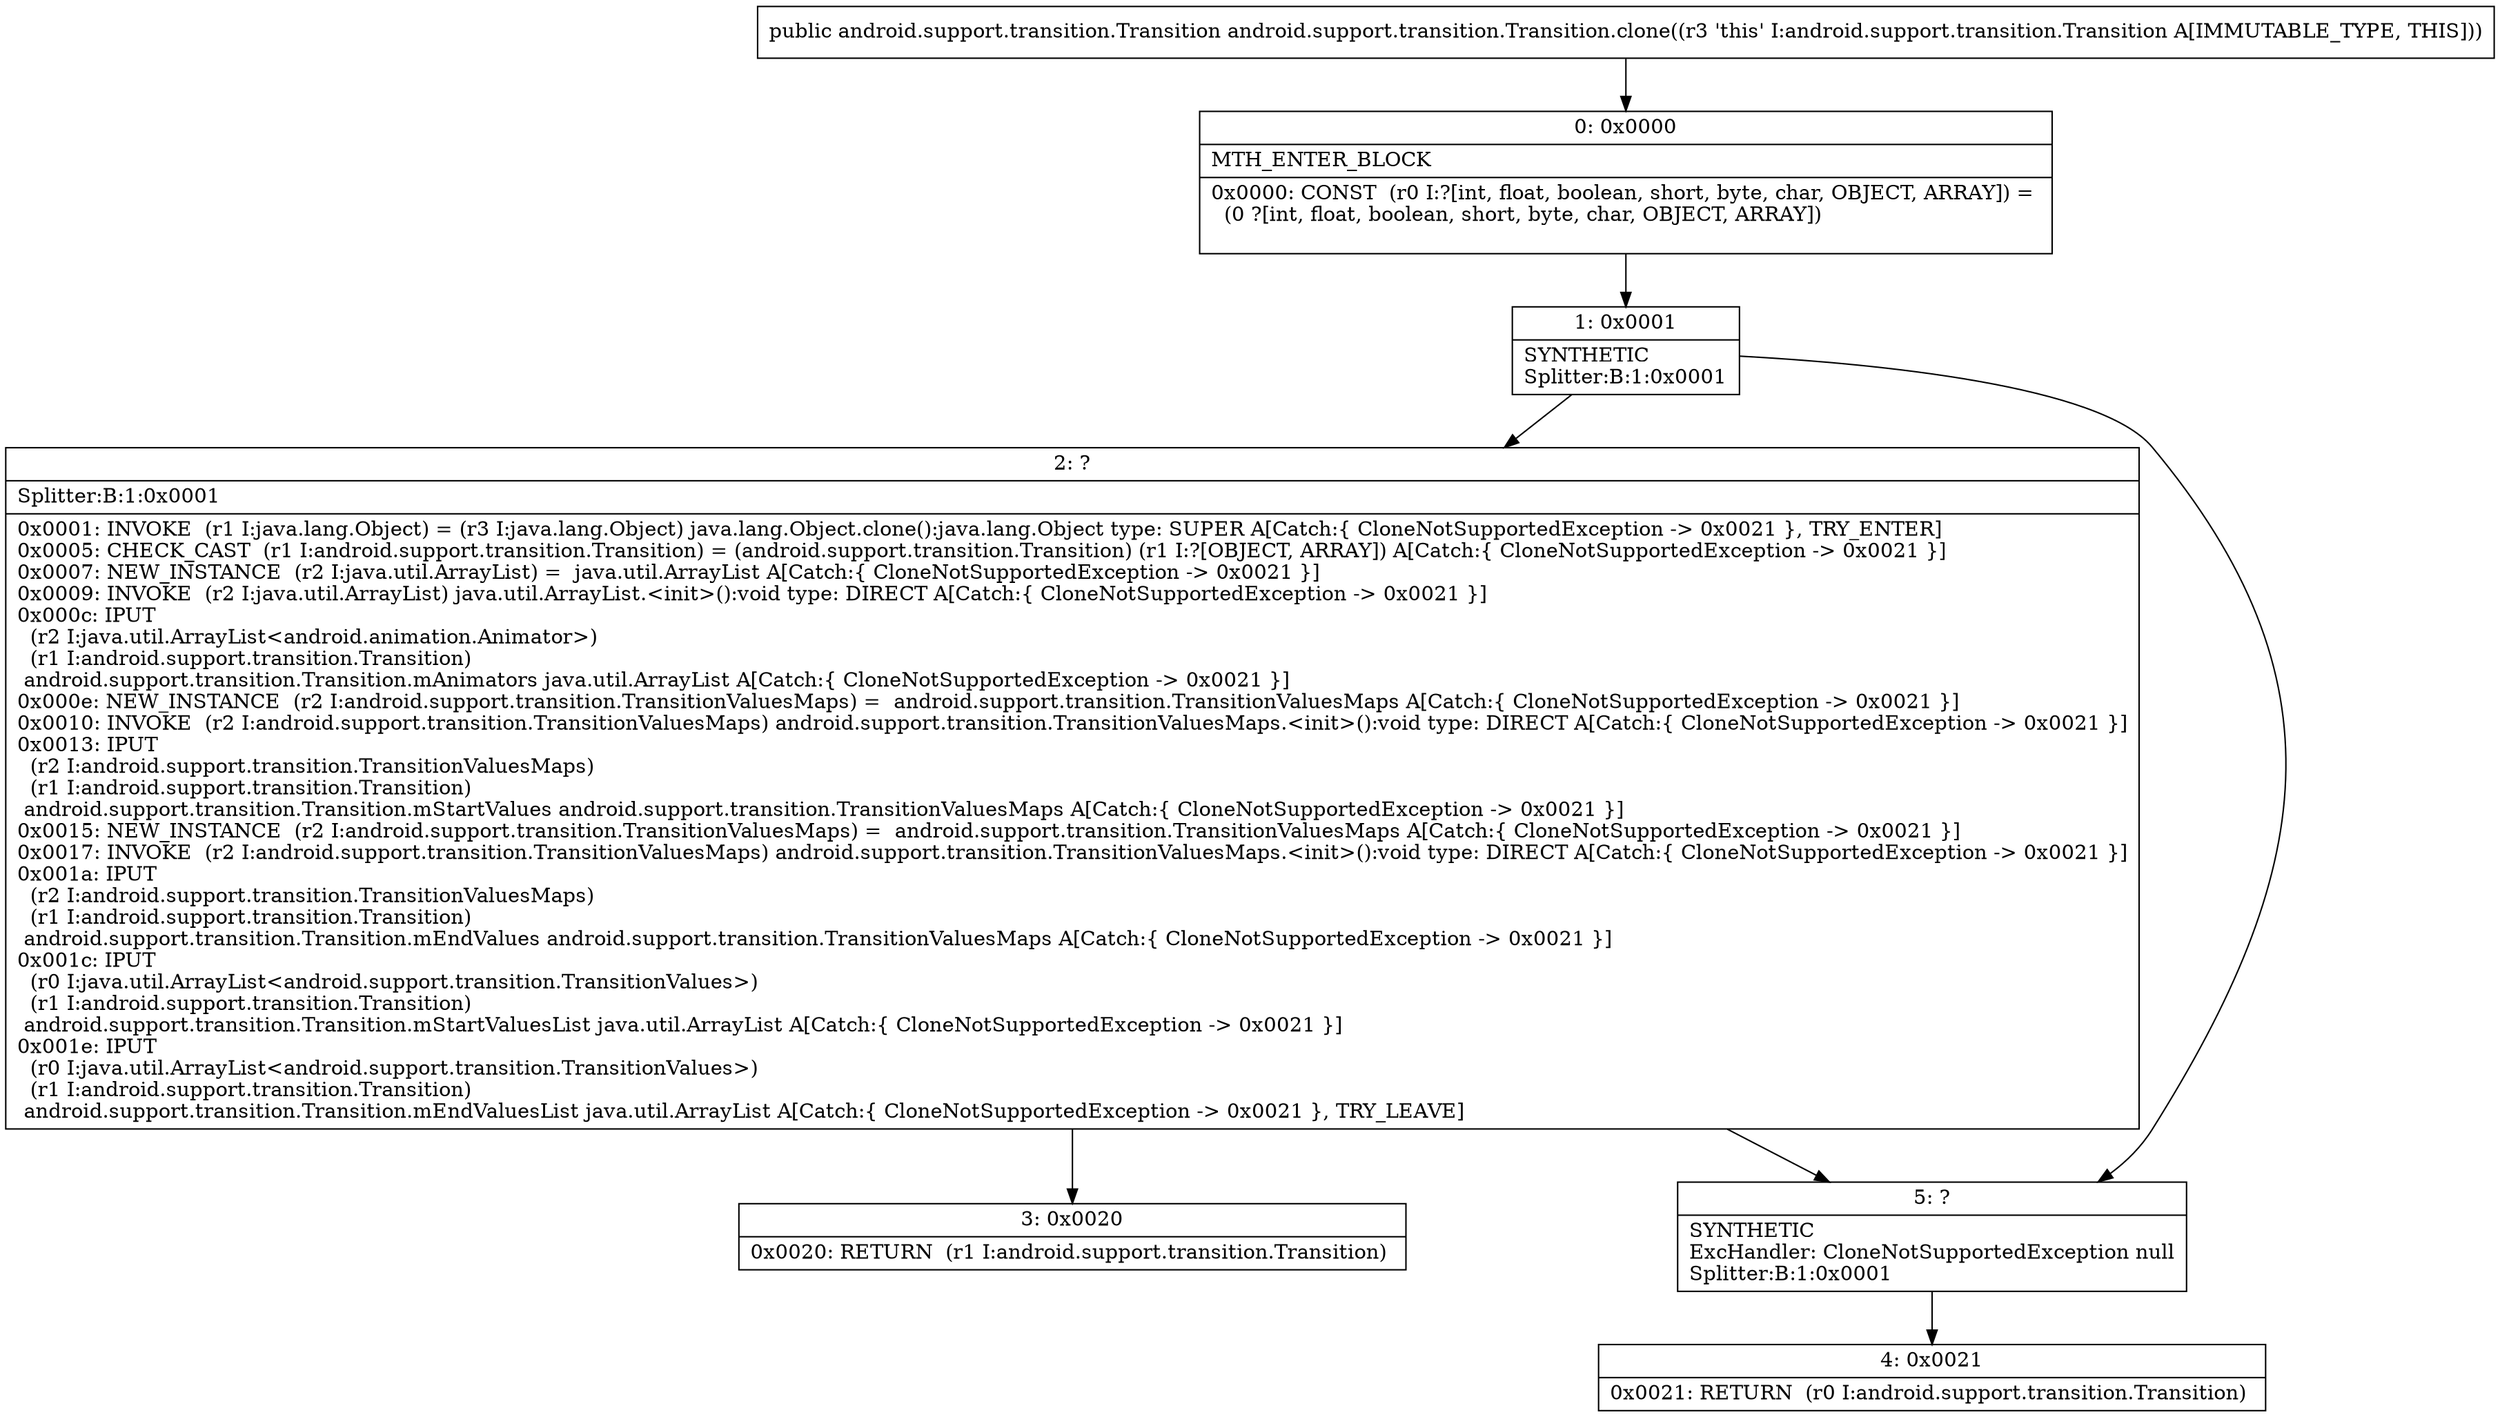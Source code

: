 digraph "CFG forandroid.support.transition.Transition.clone()Landroid\/support\/transition\/Transition;" {
Node_0 [shape=record,label="{0\:\ 0x0000|MTH_ENTER_BLOCK\l|0x0000: CONST  (r0 I:?[int, float, boolean, short, byte, char, OBJECT, ARRAY]) = \l  (0 ?[int, float, boolean, short, byte, char, OBJECT, ARRAY])\l \l}"];
Node_1 [shape=record,label="{1\:\ 0x0001|SYNTHETIC\lSplitter:B:1:0x0001\l}"];
Node_2 [shape=record,label="{2\:\ ?|Splitter:B:1:0x0001\l|0x0001: INVOKE  (r1 I:java.lang.Object) = (r3 I:java.lang.Object) java.lang.Object.clone():java.lang.Object type: SUPER A[Catch:\{ CloneNotSupportedException \-\> 0x0021 \}, TRY_ENTER]\l0x0005: CHECK_CAST  (r1 I:android.support.transition.Transition) = (android.support.transition.Transition) (r1 I:?[OBJECT, ARRAY]) A[Catch:\{ CloneNotSupportedException \-\> 0x0021 \}]\l0x0007: NEW_INSTANCE  (r2 I:java.util.ArrayList) =  java.util.ArrayList A[Catch:\{ CloneNotSupportedException \-\> 0x0021 \}]\l0x0009: INVOKE  (r2 I:java.util.ArrayList) java.util.ArrayList.\<init\>():void type: DIRECT A[Catch:\{ CloneNotSupportedException \-\> 0x0021 \}]\l0x000c: IPUT  \l  (r2 I:java.util.ArrayList\<android.animation.Animator\>)\l  (r1 I:android.support.transition.Transition)\l android.support.transition.Transition.mAnimators java.util.ArrayList A[Catch:\{ CloneNotSupportedException \-\> 0x0021 \}]\l0x000e: NEW_INSTANCE  (r2 I:android.support.transition.TransitionValuesMaps) =  android.support.transition.TransitionValuesMaps A[Catch:\{ CloneNotSupportedException \-\> 0x0021 \}]\l0x0010: INVOKE  (r2 I:android.support.transition.TransitionValuesMaps) android.support.transition.TransitionValuesMaps.\<init\>():void type: DIRECT A[Catch:\{ CloneNotSupportedException \-\> 0x0021 \}]\l0x0013: IPUT  \l  (r2 I:android.support.transition.TransitionValuesMaps)\l  (r1 I:android.support.transition.Transition)\l android.support.transition.Transition.mStartValues android.support.transition.TransitionValuesMaps A[Catch:\{ CloneNotSupportedException \-\> 0x0021 \}]\l0x0015: NEW_INSTANCE  (r2 I:android.support.transition.TransitionValuesMaps) =  android.support.transition.TransitionValuesMaps A[Catch:\{ CloneNotSupportedException \-\> 0x0021 \}]\l0x0017: INVOKE  (r2 I:android.support.transition.TransitionValuesMaps) android.support.transition.TransitionValuesMaps.\<init\>():void type: DIRECT A[Catch:\{ CloneNotSupportedException \-\> 0x0021 \}]\l0x001a: IPUT  \l  (r2 I:android.support.transition.TransitionValuesMaps)\l  (r1 I:android.support.transition.Transition)\l android.support.transition.Transition.mEndValues android.support.transition.TransitionValuesMaps A[Catch:\{ CloneNotSupportedException \-\> 0x0021 \}]\l0x001c: IPUT  \l  (r0 I:java.util.ArrayList\<android.support.transition.TransitionValues\>)\l  (r1 I:android.support.transition.Transition)\l android.support.transition.Transition.mStartValuesList java.util.ArrayList A[Catch:\{ CloneNotSupportedException \-\> 0x0021 \}]\l0x001e: IPUT  \l  (r0 I:java.util.ArrayList\<android.support.transition.TransitionValues\>)\l  (r1 I:android.support.transition.Transition)\l android.support.transition.Transition.mEndValuesList java.util.ArrayList A[Catch:\{ CloneNotSupportedException \-\> 0x0021 \}, TRY_LEAVE]\l}"];
Node_3 [shape=record,label="{3\:\ 0x0020|0x0020: RETURN  (r1 I:android.support.transition.Transition) \l}"];
Node_4 [shape=record,label="{4\:\ 0x0021|0x0021: RETURN  (r0 I:android.support.transition.Transition) \l}"];
Node_5 [shape=record,label="{5\:\ ?|SYNTHETIC\lExcHandler: CloneNotSupportedException null\lSplitter:B:1:0x0001\l}"];
MethodNode[shape=record,label="{public android.support.transition.Transition android.support.transition.Transition.clone((r3 'this' I:android.support.transition.Transition A[IMMUTABLE_TYPE, THIS])) }"];
MethodNode -> Node_0;
Node_0 -> Node_1;
Node_1 -> Node_2;
Node_1 -> Node_5;
Node_2 -> Node_3;
Node_2 -> Node_5;
Node_5 -> Node_4;
}

